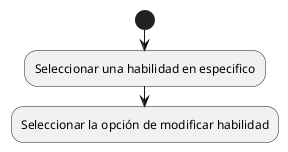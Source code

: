 @startuml

|Administrador|
start
:Seleccionar una habilidad en especifico;
:Seleccionar la opción de modificar habilidad;



@enduml